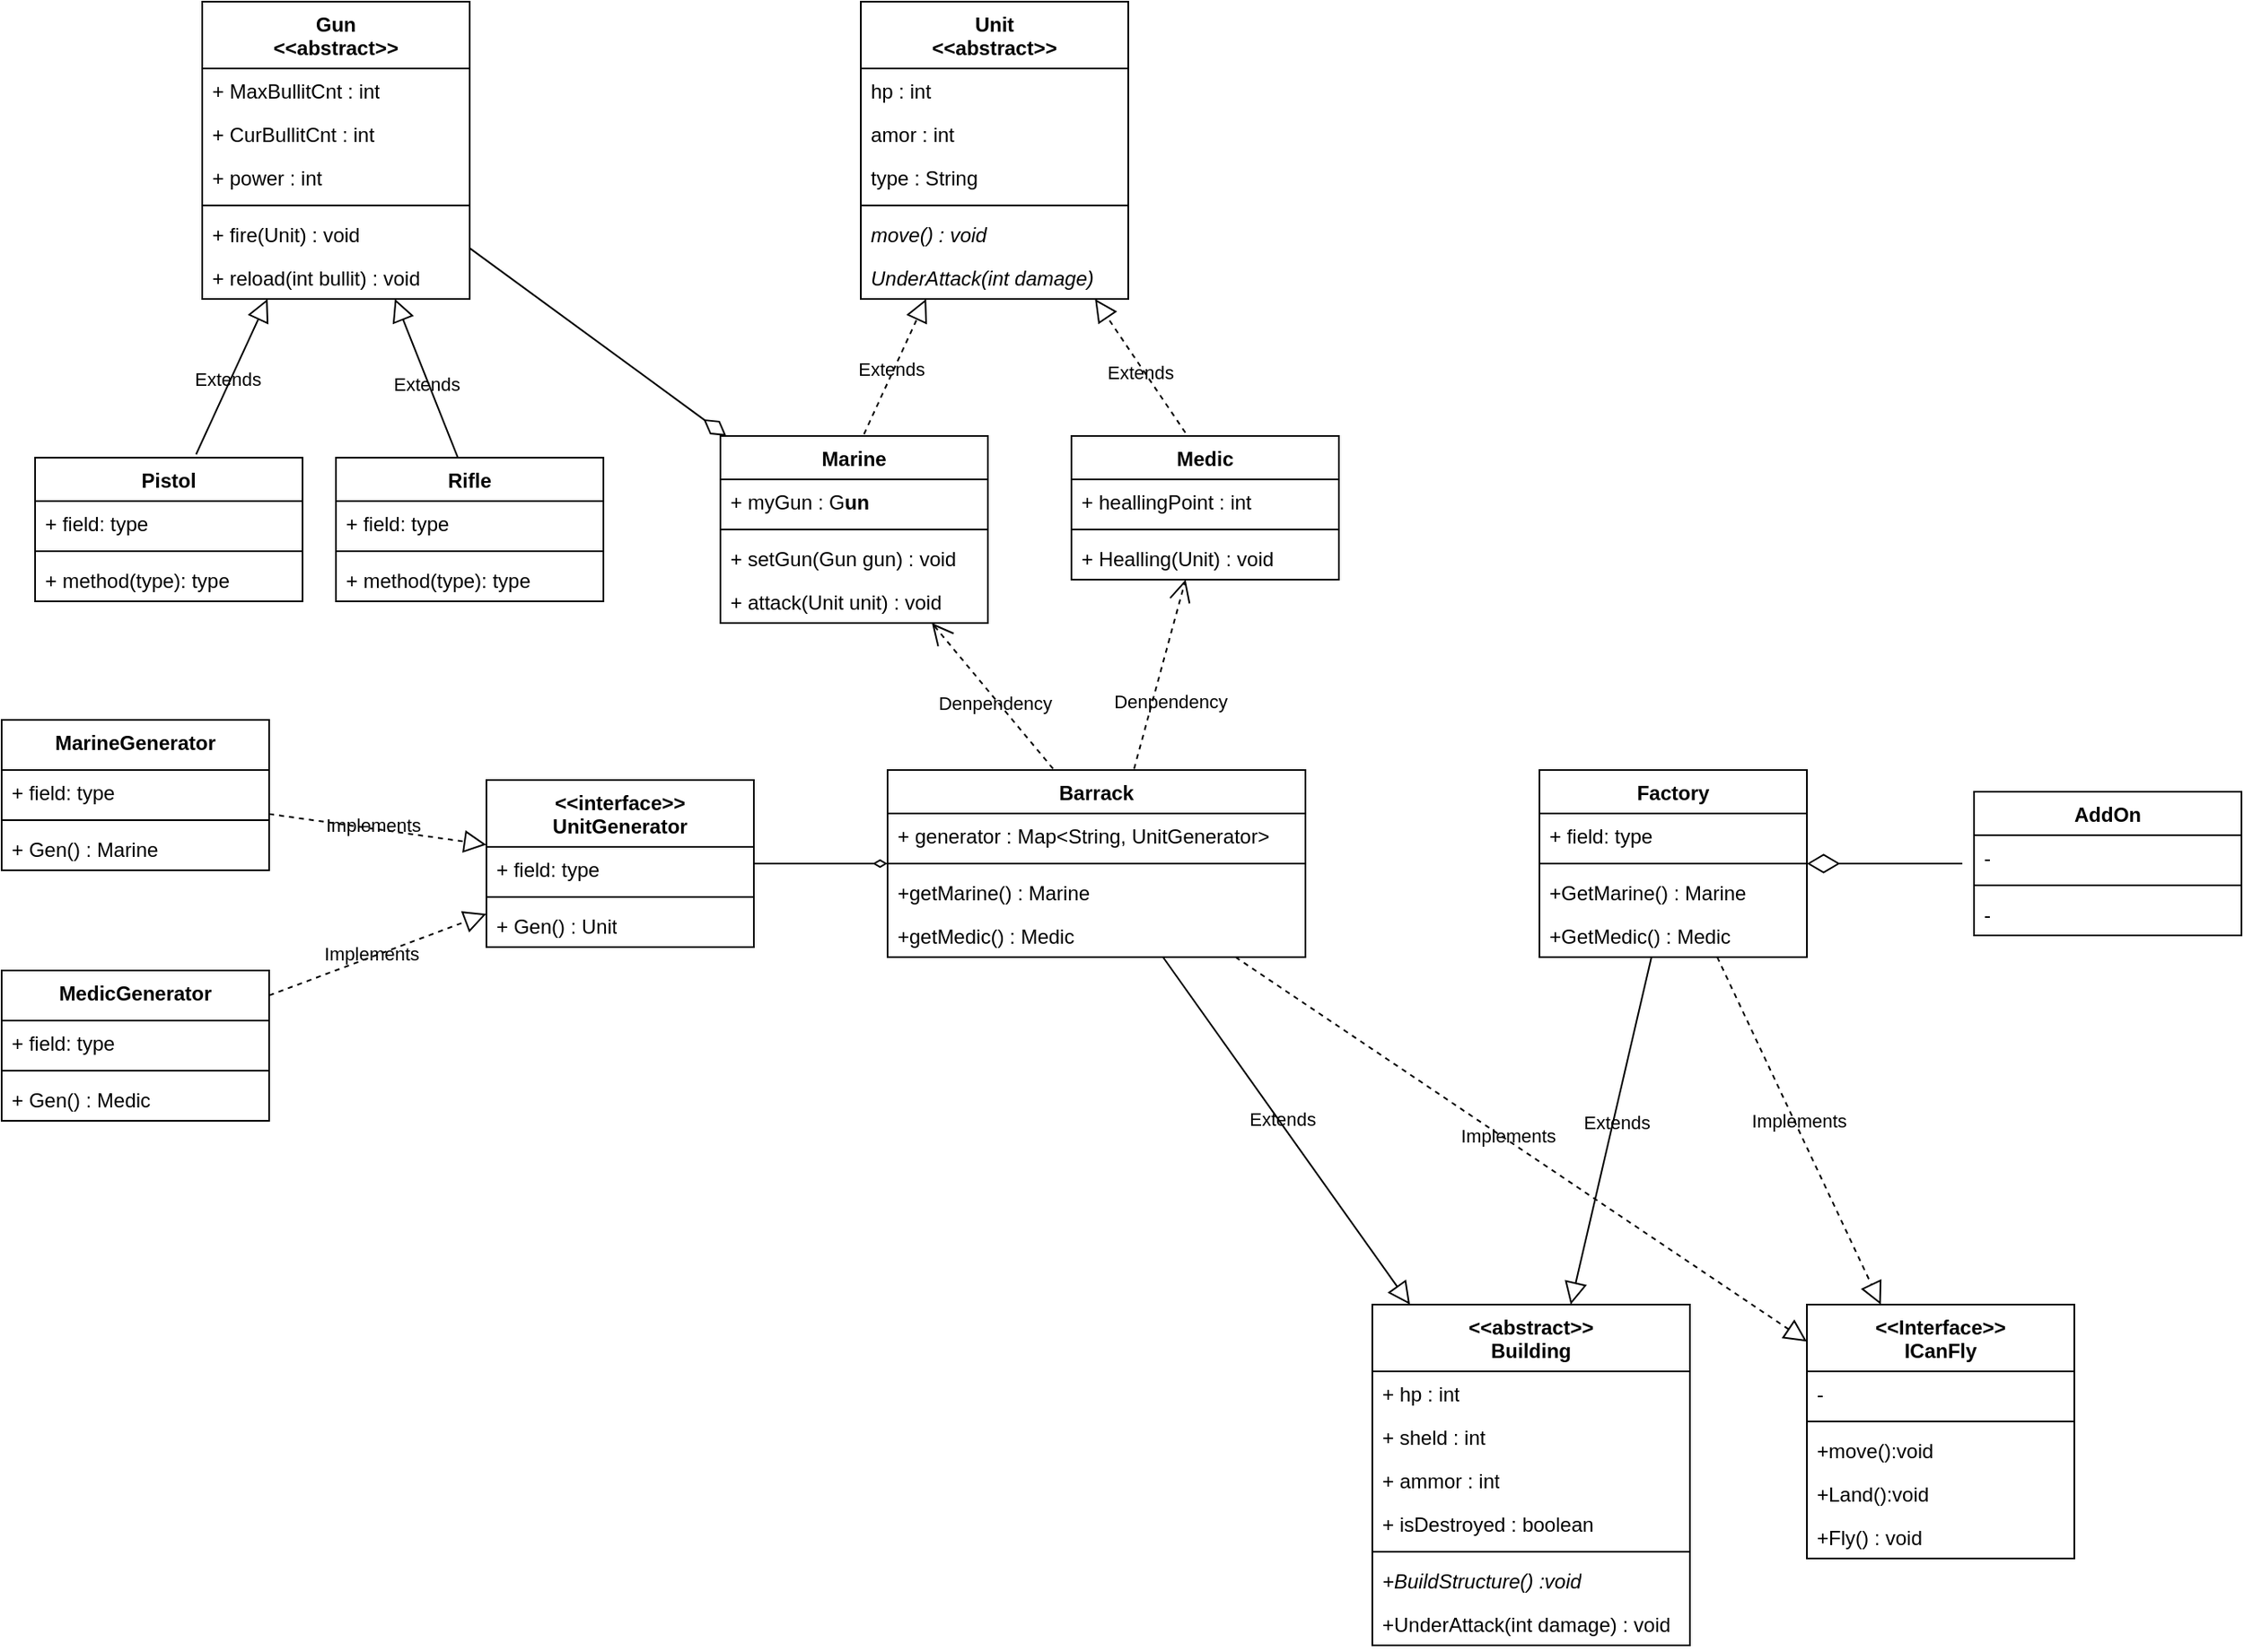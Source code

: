 <mxfile version="24.7.17">
  <diagram id="C5RBs43oDa-KdzZeNtuy" name="Page-1">
    <mxGraphModel dx="1909" dy="888" grid="1" gridSize="10" guides="1" tooltips="1" connect="1" arrows="1" fold="1" page="0" pageScale="1" pageWidth="827" pageHeight="1169" background="none" math="0" shadow="0">
      <root>
        <mxCell id="WIyWlLk6GJQsqaUBKTNV-0" />
        <mxCell id="WIyWlLk6GJQsqaUBKTNV-1" parent="WIyWlLk6GJQsqaUBKTNV-0" />
        <mxCell id="PVrwrn3sAUliG3SW16DB-0" value="&lt;div&gt;Unit&lt;/div&gt;&lt;div&gt;&amp;lt;&amp;lt;abstract&amp;gt;&amp;gt;&lt;/div&gt;" style="swimlane;fontStyle=1;align=center;verticalAlign=top;childLayout=stackLayout;horizontal=1;startSize=40;horizontalStack=0;resizeParent=1;resizeParentMax=0;resizeLast=0;collapsible=1;marginBottom=0;whiteSpace=wrap;html=1;labelBackgroundColor=none;" parent="WIyWlLk6GJQsqaUBKTNV-1" vertex="1">
          <mxGeometry x="414" y="100" width="160" height="178" as="geometry" />
        </mxCell>
        <mxCell id="PVrwrn3sAUliG3SW16DB-1" value="&lt;div&gt;hp : int&lt;/div&gt;" style="text;strokeColor=none;fillColor=none;align=left;verticalAlign=top;spacingLeft=4;spacingRight=4;overflow=hidden;rotatable=0;points=[[0,0.5],[1,0.5]];portConstraint=eastwest;whiteSpace=wrap;html=1;labelBackgroundColor=none;" parent="PVrwrn3sAUliG3SW16DB-0" vertex="1">
          <mxGeometry y="40" width="160" height="26" as="geometry" />
        </mxCell>
        <mxCell id="PVrwrn3sAUliG3SW16DB-9" value="&lt;div&gt;amor : int&lt;/div&gt;" style="text;strokeColor=none;fillColor=none;align=left;verticalAlign=top;spacingLeft=4;spacingRight=4;overflow=hidden;rotatable=0;points=[[0,0.5],[1,0.5]];portConstraint=eastwest;whiteSpace=wrap;html=1;labelBackgroundColor=none;" parent="PVrwrn3sAUliG3SW16DB-0" vertex="1">
          <mxGeometry y="66" width="160" height="26" as="geometry" />
        </mxCell>
        <mxCell id="PVrwrn3sAUliG3SW16DB-11" value="&lt;div&gt;type : String&lt;/div&gt;" style="text;strokeColor=none;fillColor=none;align=left;verticalAlign=top;spacingLeft=4;spacingRight=4;overflow=hidden;rotatable=0;points=[[0,0.5],[1,0.5]];portConstraint=eastwest;whiteSpace=wrap;html=1;labelBackgroundColor=none;" parent="PVrwrn3sAUliG3SW16DB-0" vertex="1">
          <mxGeometry y="92" width="160" height="26" as="geometry" />
        </mxCell>
        <mxCell id="PVrwrn3sAUliG3SW16DB-2" value="" style="line;strokeWidth=1;fillColor=none;align=left;verticalAlign=middle;spacingTop=-1;spacingLeft=3;spacingRight=3;rotatable=0;labelPosition=right;points=[];portConstraint=eastwest;labelBackgroundColor=none;" parent="PVrwrn3sAUliG3SW16DB-0" vertex="1">
          <mxGeometry y="118" width="160" height="8" as="geometry" />
        </mxCell>
        <mxCell id="PVrwrn3sAUliG3SW16DB-3" value="&lt;i&gt;move() : void&amp;nbsp;&lt;/i&gt;" style="text;strokeColor=none;fillColor=none;align=left;verticalAlign=top;spacingLeft=4;spacingRight=4;overflow=hidden;rotatable=0;points=[[0,0.5],[1,0.5]];portConstraint=eastwest;whiteSpace=wrap;html=1;labelBackgroundColor=none;" parent="PVrwrn3sAUliG3SW16DB-0" vertex="1">
          <mxGeometry y="126" width="160" height="26" as="geometry" />
        </mxCell>
        <mxCell id="PVrwrn3sAUliG3SW16DB-10" value="&lt;i&gt;UnderAttack(int damage)&lt;/i&gt;" style="text;strokeColor=none;fillColor=none;align=left;verticalAlign=top;spacingLeft=4;spacingRight=4;overflow=hidden;rotatable=0;points=[[0,0.5],[1,0.5]];portConstraint=eastwest;whiteSpace=wrap;html=1;labelBackgroundColor=none;" parent="PVrwrn3sAUliG3SW16DB-0" vertex="1">
          <mxGeometry y="152" width="160" height="26" as="geometry" />
        </mxCell>
        <mxCell id="PVrwrn3sAUliG3SW16DB-16" value="Marine" style="swimlane;fontStyle=1;align=center;verticalAlign=top;childLayout=stackLayout;horizontal=1;startSize=26;horizontalStack=0;resizeParent=1;resizeParentMax=0;resizeLast=0;collapsible=1;marginBottom=0;whiteSpace=wrap;html=1;labelBackgroundColor=none;" parent="WIyWlLk6GJQsqaUBKTNV-1" vertex="1">
          <mxGeometry x="330" y="360" width="160" height="112" as="geometry" />
        </mxCell>
        <mxCell id="PVrwrn3sAUliG3SW16DB-17" value="&lt;div style=&quot;text-align: center;&quot;&gt;&lt;span style=&quot;background-color: initial;&quot;&gt;+ myGun : G&lt;b&gt;un&lt;/b&gt;&lt;/span&gt;&lt;/div&gt;" style="text;strokeColor=none;fillColor=none;align=left;verticalAlign=top;spacingLeft=4;spacingRight=4;overflow=hidden;rotatable=0;points=[[0,0.5],[1,0.5]];portConstraint=eastwest;whiteSpace=wrap;html=1;labelBackgroundColor=none;" parent="PVrwrn3sAUliG3SW16DB-16" vertex="1">
          <mxGeometry y="26" width="160" height="26" as="geometry" />
        </mxCell>
        <mxCell id="PVrwrn3sAUliG3SW16DB-18" value="" style="line;strokeWidth=1;fillColor=none;align=left;verticalAlign=middle;spacingTop=-1;spacingLeft=3;spacingRight=3;rotatable=0;labelPosition=right;points=[];portConstraint=eastwest;labelBackgroundColor=none;" parent="PVrwrn3sAUliG3SW16DB-16" vertex="1">
          <mxGeometry y="52" width="160" height="8" as="geometry" />
        </mxCell>
        <mxCell id="SQnrRTlWnMuT-t6T9GTE-1" value="+ setGun(Gun gun) : void" style="text;strokeColor=none;fillColor=none;align=left;verticalAlign=top;spacingLeft=4;spacingRight=4;overflow=hidden;rotatable=0;points=[[0,0.5],[1,0.5]];portConstraint=eastwest;whiteSpace=wrap;html=1;labelBackgroundColor=none;" vertex="1" parent="PVrwrn3sAUliG3SW16DB-16">
          <mxGeometry y="60" width="160" height="26" as="geometry" />
        </mxCell>
        <mxCell id="PVrwrn3sAUliG3SW16DB-19" value="+ attack(Unit unit) : void" style="text;strokeColor=none;fillColor=none;align=left;verticalAlign=top;spacingLeft=4;spacingRight=4;overflow=hidden;rotatable=0;points=[[0,0.5],[1,0.5]];portConstraint=eastwest;whiteSpace=wrap;html=1;labelBackgroundColor=none;" parent="PVrwrn3sAUliG3SW16DB-16" vertex="1">
          <mxGeometry y="86" width="160" height="26" as="geometry" />
        </mxCell>
        <mxCell id="PVrwrn3sAUliG3SW16DB-20" value="Medic" style="swimlane;fontStyle=1;align=center;verticalAlign=top;childLayout=stackLayout;horizontal=1;startSize=26;horizontalStack=0;resizeParent=1;resizeParentMax=0;resizeLast=0;collapsible=1;marginBottom=0;whiteSpace=wrap;html=1;labelBackgroundColor=none;" parent="WIyWlLk6GJQsqaUBKTNV-1" vertex="1">
          <mxGeometry x="540" y="360" width="160" height="86" as="geometry" />
        </mxCell>
        <mxCell id="PVrwrn3sAUliG3SW16DB-21" value="+ heallingPoint : int" style="text;strokeColor=none;fillColor=none;align=left;verticalAlign=top;spacingLeft=4;spacingRight=4;overflow=hidden;rotatable=0;points=[[0,0.5],[1,0.5]];portConstraint=eastwest;whiteSpace=wrap;html=1;labelBackgroundColor=none;" parent="PVrwrn3sAUliG3SW16DB-20" vertex="1">
          <mxGeometry y="26" width="160" height="26" as="geometry" />
        </mxCell>
        <mxCell id="PVrwrn3sAUliG3SW16DB-22" value="" style="line;strokeWidth=1;fillColor=none;align=left;verticalAlign=middle;spacingTop=-1;spacingLeft=3;spacingRight=3;rotatable=0;labelPosition=right;points=[];portConstraint=eastwest;labelBackgroundColor=none;" parent="PVrwrn3sAUliG3SW16DB-20" vertex="1">
          <mxGeometry y="52" width="160" height="8" as="geometry" />
        </mxCell>
        <mxCell id="PVrwrn3sAUliG3SW16DB-23" value="+ Healling(Unit) : void" style="text;strokeColor=none;fillColor=none;align=left;verticalAlign=top;spacingLeft=4;spacingRight=4;overflow=hidden;rotatable=0;points=[[0,0.5],[1,0.5]];portConstraint=eastwest;whiteSpace=wrap;html=1;labelBackgroundColor=none;" parent="PVrwrn3sAUliG3SW16DB-20" vertex="1">
          <mxGeometry y="60" width="160" height="26" as="geometry" />
        </mxCell>
        <mxCell id="PVrwrn3sAUliG3SW16DB-25" value="" style="endArrow=block;html=1;rounded=0;exitX=0.537;exitY=-0.01;exitDx=0;exitDy=0;exitPerimeter=0;endFill=0;endSize=11;dashed=1;labelBackgroundColor=none;fontColor=default;" parent="WIyWlLk6GJQsqaUBKTNV-1" source="PVrwrn3sAUliG3SW16DB-16" target="PVrwrn3sAUliG3SW16DB-0" edge="1">
          <mxGeometry width="50" height="50" relative="1" as="geometry">
            <mxPoint x="414" y="360" as="sourcePoint" />
            <mxPoint x="480" y="280" as="targetPoint" />
          </mxGeometry>
        </mxCell>
        <mxCell id="PVrwrn3sAUliG3SW16DB-26" value="Extends" style="edgeLabel;html=1;align=center;verticalAlign=middle;resizable=0;points=[];labelBackgroundColor=none;" parent="PVrwrn3sAUliG3SW16DB-25" vertex="1" connectable="0">
          <mxGeometry x="-0.055" y="2" relative="1" as="geometry">
            <mxPoint as="offset" />
          </mxGeometry>
        </mxCell>
        <mxCell id="PVrwrn3sAUliG3SW16DB-27" value="" style="endArrow=block;html=1;rounded=0;exitX=0.426;exitY=-0.023;exitDx=0;exitDy=0;exitPerimeter=0;endFill=0;endSize=11;dashed=1;labelBackgroundColor=none;fontColor=default;" parent="WIyWlLk6GJQsqaUBKTNV-1" source="PVrwrn3sAUliG3SW16DB-20" target="PVrwrn3sAUliG3SW16DB-0" edge="1">
          <mxGeometry width="50" height="50" relative="1" as="geometry">
            <mxPoint x="426" y="369" as="sourcePoint" />
            <mxPoint x="490" y="290" as="targetPoint" />
          </mxGeometry>
        </mxCell>
        <mxCell id="PVrwrn3sAUliG3SW16DB-28" value="Extends" style="edgeLabel;html=1;align=center;verticalAlign=middle;resizable=0;points=[];labelBackgroundColor=none;" parent="PVrwrn3sAUliG3SW16DB-27" vertex="1" connectable="0">
          <mxGeometry x="-0.055" y="2" relative="1" as="geometry">
            <mxPoint as="offset" />
          </mxGeometry>
        </mxCell>
        <mxCell id="PVrwrn3sAUliG3SW16DB-29" value="Rifle" style="swimlane;fontStyle=1;align=center;verticalAlign=top;childLayout=stackLayout;horizontal=1;startSize=26;horizontalStack=0;resizeParent=1;resizeParentMax=0;resizeLast=0;collapsible=1;marginBottom=0;whiteSpace=wrap;html=1;labelBackgroundColor=none;" parent="WIyWlLk6GJQsqaUBKTNV-1" vertex="1">
          <mxGeometry x="100" y="373" width="160" height="86" as="geometry" />
        </mxCell>
        <mxCell id="PVrwrn3sAUliG3SW16DB-30" value="+ field: type" style="text;strokeColor=none;fillColor=none;align=left;verticalAlign=top;spacingLeft=4;spacingRight=4;overflow=hidden;rotatable=0;points=[[0,0.5],[1,0.5]];portConstraint=eastwest;whiteSpace=wrap;html=1;labelBackgroundColor=none;" parent="PVrwrn3sAUliG3SW16DB-29" vertex="1">
          <mxGeometry y="26" width="160" height="26" as="geometry" />
        </mxCell>
        <mxCell id="PVrwrn3sAUliG3SW16DB-31" value="" style="line;strokeWidth=1;fillColor=none;align=left;verticalAlign=middle;spacingTop=-1;spacingLeft=3;spacingRight=3;rotatable=0;labelPosition=right;points=[];portConstraint=eastwest;labelBackgroundColor=none;" parent="PVrwrn3sAUliG3SW16DB-29" vertex="1">
          <mxGeometry y="52" width="160" height="8" as="geometry" />
        </mxCell>
        <mxCell id="PVrwrn3sAUliG3SW16DB-32" value="+ method(type): type" style="text;strokeColor=none;fillColor=none;align=left;verticalAlign=top;spacingLeft=4;spacingRight=4;overflow=hidden;rotatable=0;points=[[0,0.5],[1,0.5]];portConstraint=eastwest;whiteSpace=wrap;html=1;labelBackgroundColor=none;" parent="PVrwrn3sAUliG3SW16DB-29" vertex="1">
          <mxGeometry y="60" width="160" height="26" as="geometry" />
        </mxCell>
        <mxCell id="PVrwrn3sAUliG3SW16DB-33" value="" style="endArrow=diamondThin;html=1;rounded=0;endFill=0;endSize=14;labelBackgroundColor=none;fontColor=default;" parent="WIyWlLk6GJQsqaUBKTNV-1" source="PVrwrn3sAUliG3SW16DB-39" target="PVrwrn3sAUliG3SW16DB-16" edge="1">
          <mxGeometry width="50" height="50" relative="1" as="geometry">
            <mxPoint x="350" y="380" as="sourcePoint" />
            <mxPoint x="400" y="330" as="targetPoint" />
          </mxGeometry>
        </mxCell>
        <mxCell id="PVrwrn3sAUliG3SW16DB-35" value="Pistol" style="swimlane;fontStyle=1;align=center;verticalAlign=top;childLayout=stackLayout;horizontal=1;startSize=26;horizontalStack=0;resizeParent=1;resizeParentMax=0;resizeLast=0;collapsible=1;marginBottom=0;whiteSpace=wrap;html=1;labelBackgroundColor=none;" parent="WIyWlLk6GJQsqaUBKTNV-1" vertex="1">
          <mxGeometry x="-80" y="373" width="160" height="86" as="geometry" />
        </mxCell>
        <mxCell id="PVrwrn3sAUliG3SW16DB-36" value="+ field: type" style="text;strokeColor=none;fillColor=none;align=left;verticalAlign=top;spacingLeft=4;spacingRight=4;overflow=hidden;rotatable=0;points=[[0,0.5],[1,0.5]];portConstraint=eastwest;whiteSpace=wrap;html=1;labelBackgroundColor=none;" parent="PVrwrn3sAUliG3SW16DB-35" vertex="1">
          <mxGeometry y="26" width="160" height="26" as="geometry" />
        </mxCell>
        <mxCell id="PVrwrn3sAUliG3SW16DB-37" value="" style="line;strokeWidth=1;fillColor=none;align=left;verticalAlign=middle;spacingTop=-1;spacingLeft=3;spacingRight=3;rotatable=0;labelPosition=right;points=[];portConstraint=eastwest;labelBackgroundColor=none;" parent="PVrwrn3sAUliG3SW16DB-35" vertex="1">
          <mxGeometry y="52" width="160" height="8" as="geometry" />
        </mxCell>
        <mxCell id="PVrwrn3sAUliG3SW16DB-38" value="+ method(type): type" style="text;strokeColor=none;fillColor=none;align=left;verticalAlign=top;spacingLeft=4;spacingRight=4;overflow=hidden;rotatable=0;points=[[0,0.5],[1,0.5]];portConstraint=eastwest;whiteSpace=wrap;html=1;labelBackgroundColor=none;" parent="PVrwrn3sAUliG3SW16DB-35" vertex="1">
          <mxGeometry y="60" width="160" height="26" as="geometry" />
        </mxCell>
        <mxCell id="PVrwrn3sAUliG3SW16DB-39" value="&lt;div&gt;Gun&lt;/div&gt;&lt;div&gt;&amp;lt;&amp;lt;abstract&amp;gt;&amp;gt;&lt;/div&gt;" style="swimlane;fontStyle=1;align=center;verticalAlign=top;childLayout=stackLayout;horizontal=1;startSize=40;horizontalStack=0;resizeParent=1;resizeParentMax=0;resizeLast=0;collapsible=1;marginBottom=0;whiteSpace=wrap;html=1;labelBackgroundColor=none;" parent="WIyWlLk6GJQsqaUBKTNV-1" vertex="1">
          <mxGeometry x="20" y="100" width="160" height="178" as="geometry" />
        </mxCell>
        <mxCell id="PVrwrn3sAUliG3SW16DB-40" value="+ MaxBullitCnt : int" style="text;strokeColor=none;fillColor=none;align=left;verticalAlign=top;spacingLeft=4;spacingRight=4;overflow=hidden;rotatable=0;points=[[0,0.5],[1,0.5]];portConstraint=eastwest;whiteSpace=wrap;html=1;labelBackgroundColor=none;" parent="PVrwrn3sAUliG3SW16DB-39" vertex="1">
          <mxGeometry y="40" width="160" height="26" as="geometry" />
        </mxCell>
        <mxCell id="SQnrRTlWnMuT-t6T9GTE-2" value="+ CurBullitCnt : int" style="text;strokeColor=none;fillColor=none;align=left;verticalAlign=top;spacingLeft=4;spacingRight=4;overflow=hidden;rotatable=0;points=[[0,0.5],[1,0.5]];portConstraint=eastwest;whiteSpace=wrap;html=1;labelBackgroundColor=none;" vertex="1" parent="PVrwrn3sAUliG3SW16DB-39">
          <mxGeometry y="66" width="160" height="26" as="geometry" />
        </mxCell>
        <mxCell id="PVrwrn3sAUliG3SW16DB-43" value="+ power : int" style="text;strokeColor=none;fillColor=none;align=left;verticalAlign=top;spacingLeft=4;spacingRight=4;overflow=hidden;rotatable=0;points=[[0,0.5],[1,0.5]];portConstraint=eastwest;whiteSpace=wrap;html=1;labelBackgroundColor=none;" parent="PVrwrn3sAUliG3SW16DB-39" vertex="1">
          <mxGeometry y="92" width="160" height="26" as="geometry" />
        </mxCell>
        <mxCell id="PVrwrn3sAUliG3SW16DB-41" value="" style="line;strokeWidth=1;fillColor=none;align=left;verticalAlign=middle;spacingTop=-1;spacingLeft=3;spacingRight=3;rotatable=0;labelPosition=right;points=[];portConstraint=eastwest;labelBackgroundColor=none;" parent="PVrwrn3sAUliG3SW16DB-39" vertex="1">
          <mxGeometry y="118" width="160" height="8" as="geometry" />
        </mxCell>
        <mxCell id="PVrwrn3sAUliG3SW16DB-42" value="+ fire(Unit) : void" style="text;strokeColor=none;fillColor=none;align=left;verticalAlign=top;spacingLeft=4;spacingRight=4;overflow=hidden;rotatable=0;points=[[0,0.5],[1,0.5]];portConstraint=eastwest;whiteSpace=wrap;html=1;labelBackgroundColor=none;" parent="PVrwrn3sAUliG3SW16DB-39" vertex="1">
          <mxGeometry y="126" width="160" height="26" as="geometry" />
        </mxCell>
        <mxCell id="PVrwrn3sAUliG3SW16DB-48" value="+ reload(int bullit) : void" style="text;strokeColor=none;fillColor=none;align=left;verticalAlign=top;spacingLeft=4;spacingRight=4;overflow=hidden;rotatable=0;points=[[0,0.5],[1,0.5]];portConstraint=eastwest;whiteSpace=wrap;html=1;labelBackgroundColor=none;" parent="PVrwrn3sAUliG3SW16DB-39" vertex="1">
          <mxGeometry y="152" width="160" height="26" as="geometry" />
        </mxCell>
        <mxCell id="PVrwrn3sAUliG3SW16DB-44" value="" style="endArrow=block;html=1;rounded=0;exitX=0.455;exitY=-0.003;exitDx=0;exitDy=0;exitPerimeter=0;endFill=0;endSize=11;labelBackgroundColor=none;fontColor=default;" parent="WIyWlLk6GJQsqaUBKTNV-1" source="PVrwrn3sAUliG3SW16DB-29" edge="1" target="PVrwrn3sAUliG3SW16DB-39">
          <mxGeometry width="50" height="50" relative="1" as="geometry">
            <mxPoint x="426" y="369" as="sourcePoint" />
            <mxPoint x="100" y="290" as="targetPoint" />
          </mxGeometry>
        </mxCell>
        <mxCell id="PVrwrn3sAUliG3SW16DB-45" value="Extends" style="edgeLabel;html=1;align=center;verticalAlign=middle;resizable=0;points=[];labelBackgroundColor=none;" parent="PVrwrn3sAUliG3SW16DB-44" vertex="1" connectable="0">
          <mxGeometry x="-0.055" y="2" relative="1" as="geometry">
            <mxPoint as="offset" />
          </mxGeometry>
        </mxCell>
        <mxCell id="PVrwrn3sAUliG3SW16DB-46" value="" style="endArrow=block;html=1;rounded=0;exitX=0.602;exitY=-0.023;exitDx=0;exitDy=0;exitPerimeter=0;endFill=0;endSize=11;labelBackgroundColor=none;fontColor=default;" parent="WIyWlLk6GJQsqaUBKTNV-1" source="PVrwrn3sAUliG3SW16DB-35" edge="1" target="PVrwrn3sAUliG3SW16DB-39">
          <mxGeometry width="50" height="50" relative="1" as="geometry">
            <mxPoint x="183" y="370" as="sourcePoint" />
            <mxPoint x="100" y="290" as="targetPoint" />
          </mxGeometry>
        </mxCell>
        <mxCell id="PVrwrn3sAUliG3SW16DB-47" value="Extends" style="edgeLabel;html=1;align=center;verticalAlign=middle;resizable=0;points=[];labelBackgroundColor=none;" parent="PVrwrn3sAUliG3SW16DB-46" vertex="1" connectable="0">
          <mxGeometry x="-0.055" y="2" relative="1" as="geometry">
            <mxPoint as="offset" />
          </mxGeometry>
        </mxCell>
        <mxCell id="PVrwrn3sAUliG3SW16DB-49" value="Barrack" style="swimlane;fontStyle=1;align=center;verticalAlign=top;childLayout=stackLayout;horizontal=1;startSize=26;horizontalStack=0;resizeParent=1;resizeParentMax=0;resizeLast=0;collapsible=1;marginBottom=0;whiteSpace=wrap;html=1;labelBackgroundColor=none;" parent="WIyWlLk6GJQsqaUBKTNV-1" vertex="1">
          <mxGeometry x="430" y="560" width="250" height="112" as="geometry" />
        </mxCell>
        <mxCell id="PVrwrn3sAUliG3SW16DB-50" value="+ generator : Map&amp;lt;String, UnitGenerator&amp;gt;" style="text;strokeColor=none;fillColor=none;align=left;verticalAlign=top;spacingLeft=4;spacingRight=4;overflow=hidden;rotatable=0;points=[[0,0.5],[1,0.5]];portConstraint=eastwest;whiteSpace=wrap;html=1;labelBackgroundColor=none;" parent="PVrwrn3sAUliG3SW16DB-49" vertex="1">
          <mxGeometry y="26" width="250" height="26" as="geometry" />
        </mxCell>
        <mxCell id="PVrwrn3sAUliG3SW16DB-51" value="" style="line;strokeWidth=1;fillColor=none;align=left;verticalAlign=middle;spacingTop=-1;spacingLeft=3;spacingRight=3;rotatable=0;labelPosition=right;points=[];portConstraint=eastwest;labelBackgroundColor=none;" parent="PVrwrn3sAUliG3SW16DB-49" vertex="1">
          <mxGeometry y="52" width="250" height="8" as="geometry" />
        </mxCell>
        <mxCell id="PVrwrn3sAUliG3SW16DB-52" value="+getMarine() : Marine" style="text;strokeColor=none;fillColor=none;align=left;verticalAlign=top;spacingLeft=4;spacingRight=4;overflow=hidden;rotatable=0;points=[[0,0.5],[1,0.5]];portConstraint=eastwest;whiteSpace=wrap;html=1;labelBackgroundColor=none;" parent="PVrwrn3sAUliG3SW16DB-49" vertex="1">
          <mxGeometry y="60" width="250" height="26" as="geometry" />
        </mxCell>
        <mxCell id="PVrwrn3sAUliG3SW16DB-53" value="+getMedic() : Medic" style="text;strokeColor=none;fillColor=none;align=left;verticalAlign=top;spacingLeft=4;spacingRight=4;overflow=hidden;rotatable=0;points=[[0,0.5],[1,0.5]];portConstraint=eastwest;whiteSpace=wrap;html=1;labelBackgroundColor=none;" parent="PVrwrn3sAUliG3SW16DB-49" vertex="1">
          <mxGeometry y="86" width="250" height="26" as="geometry" />
        </mxCell>
        <mxCell id="PVrwrn3sAUliG3SW16DB-54" value="" style="endArrow=open;html=1;rounded=0;exitX=0.396;exitY=-0.007;exitDx=0;exitDy=0;exitPerimeter=0;endFill=0;endSize=11;dashed=1;labelBackgroundColor=none;fontColor=default;" parent="WIyWlLk6GJQsqaUBKTNV-1" source="PVrwrn3sAUliG3SW16DB-49" edge="1" target="PVrwrn3sAUliG3SW16DB-16">
          <mxGeometry width="50" height="50" relative="1" as="geometry">
            <mxPoint x="487" y="542" as="sourcePoint" />
            <mxPoint x="414" y="472" as="targetPoint" />
          </mxGeometry>
        </mxCell>
        <mxCell id="PVrwrn3sAUliG3SW16DB-55" value="Denpendency" style="edgeLabel;html=1;align=center;verticalAlign=middle;resizable=0;points=[];labelBackgroundColor=none;" parent="PVrwrn3sAUliG3SW16DB-54" vertex="1" connectable="0">
          <mxGeometry x="-0.055" y="2" relative="1" as="geometry">
            <mxPoint as="offset" />
          </mxGeometry>
        </mxCell>
        <mxCell id="PVrwrn3sAUliG3SW16DB-56" value="" style="endArrow=open;html=1;rounded=0;exitX=0.59;exitY=-0.007;exitDx=0;exitDy=0;exitPerimeter=0;endFill=0;endSize=11;dashed=1;labelBackgroundColor=none;fontColor=default;" parent="WIyWlLk6GJQsqaUBKTNV-1" source="PVrwrn3sAUliG3SW16DB-49" target="PVrwrn3sAUliG3SW16DB-20" edge="1">
          <mxGeometry width="50" height="50" relative="1" as="geometry">
            <mxPoint x="503" y="569" as="sourcePoint" />
            <mxPoint x="424" y="482" as="targetPoint" />
          </mxGeometry>
        </mxCell>
        <mxCell id="PVrwrn3sAUliG3SW16DB-57" value="Denpendency" style="edgeLabel;html=1;align=center;verticalAlign=middle;resizable=0;points=[];labelBackgroundColor=none;" parent="PVrwrn3sAUliG3SW16DB-56" vertex="1" connectable="0">
          <mxGeometry x="-0.055" y="2" relative="1" as="geometry">
            <mxPoint x="9" y="14" as="offset" />
          </mxGeometry>
        </mxCell>
        <mxCell id="PVrwrn3sAUliG3SW16DB-63" value="&amp;lt;&amp;lt;interface&amp;gt;&amp;gt;&lt;div&gt;UnitGenerator&lt;/div&gt;" style="swimlane;fontStyle=1;align=center;verticalAlign=top;childLayout=stackLayout;horizontal=1;startSize=40;horizontalStack=0;resizeParent=1;resizeParentMax=0;resizeLast=0;collapsible=1;marginBottom=0;whiteSpace=wrap;html=1;labelBackgroundColor=none;" parent="WIyWlLk6GJQsqaUBKTNV-1" vertex="1">
          <mxGeometry x="190" y="566" width="160" height="100" as="geometry" />
        </mxCell>
        <mxCell id="PVrwrn3sAUliG3SW16DB-64" value="+ field: type" style="text;strokeColor=none;fillColor=none;align=left;verticalAlign=top;spacingLeft=4;spacingRight=4;overflow=hidden;rotatable=0;points=[[0,0.5],[1,0.5]];portConstraint=eastwest;whiteSpace=wrap;html=1;labelBackgroundColor=none;" parent="PVrwrn3sAUliG3SW16DB-63" vertex="1">
          <mxGeometry y="40" width="160" height="26" as="geometry" />
        </mxCell>
        <mxCell id="PVrwrn3sAUliG3SW16DB-65" value="" style="line;strokeWidth=1;fillColor=none;align=left;verticalAlign=middle;spacingTop=-1;spacingLeft=3;spacingRight=3;rotatable=0;labelPosition=right;points=[];portConstraint=eastwest;labelBackgroundColor=none;" parent="PVrwrn3sAUliG3SW16DB-63" vertex="1">
          <mxGeometry y="66" width="160" height="8" as="geometry" />
        </mxCell>
        <mxCell id="PVrwrn3sAUliG3SW16DB-66" value="+ Gen() : Unit" style="text;strokeColor=none;fillColor=none;align=left;verticalAlign=top;spacingLeft=4;spacingRight=4;overflow=hidden;rotatable=0;points=[[0,0.5],[1,0.5]];portConstraint=eastwest;whiteSpace=wrap;html=1;labelBackgroundColor=none;" parent="PVrwrn3sAUliG3SW16DB-63" vertex="1">
          <mxGeometry y="74" width="160" height="26" as="geometry" />
        </mxCell>
        <mxCell id="PVrwrn3sAUliG3SW16DB-68" value="MarineGenerator" style="swimlane;fontStyle=1;align=center;verticalAlign=top;childLayout=stackLayout;horizontal=1;startSize=30;horizontalStack=0;resizeParent=1;resizeParentMax=0;resizeLast=0;collapsible=1;marginBottom=0;whiteSpace=wrap;html=1;labelBackgroundColor=none;" parent="WIyWlLk6GJQsqaUBKTNV-1" vertex="1">
          <mxGeometry x="-100" y="530" width="160" height="90" as="geometry" />
        </mxCell>
        <mxCell id="PVrwrn3sAUliG3SW16DB-69" value="+ field: type" style="text;strokeColor=none;fillColor=none;align=left;verticalAlign=top;spacingLeft=4;spacingRight=4;overflow=hidden;rotatable=0;points=[[0,0.5],[1,0.5]];portConstraint=eastwest;whiteSpace=wrap;html=1;labelBackgroundColor=none;" parent="PVrwrn3sAUliG3SW16DB-68" vertex="1">
          <mxGeometry y="30" width="160" height="26" as="geometry" />
        </mxCell>
        <mxCell id="PVrwrn3sAUliG3SW16DB-70" value="" style="line;strokeWidth=1;fillColor=none;align=left;verticalAlign=middle;spacingTop=-1;spacingLeft=3;spacingRight=3;rotatable=0;labelPosition=right;points=[];portConstraint=eastwest;labelBackgroundColor=none;" parent="PVrwrn3sAUliG3SW16DB-68" vertex="1">
          <mxGeometry y="56" width="160" height="8" as="geometry" />
        </mxCell>
        <mxCell id="PVrwrn3sAUliG3SW16DB-71" value="+ Gen() : Marine" style="text;strokeColor=none;fillColor=none;align=left;verticalAlign=top;spacingLeft=4;spacingRight=4;overflow=hidden;rotatable=0;points=[[0,0.5],[1,0.5]];portConstraint=eastwest;whiteSpace=wrap;html=1;labelBackgroundColor=none;" parent="PVrwrn3sAUliG3SW16DB-68" vertex="1">
          <mxGeometry y="64" width="160" height="26" as="geometry" />
        </mxCell>
        <mxCell id="PVrwrn3sAUliG3SW16DB-73" value="MedicGenerator" style="swimlane;fontStyle=1;align=center;verticalAlign=top;childLayout=stackLayout;horizontal=1;startSize=30;horizontalStack=0;resizeParent=1;resizeParentMax=0;resizeLast=0;collapsible=1;marginBottom=0;whiteSpace=wrap;html=1;labelBackgroundColor=none;" parent="WIyWlLk6GJQsqaUBKTNV-1" vertex="1">
          <mxGeometry x="-100" y="680" width="160" height="90" as="geometry" />
        </mxCell>
        <mxCell id="PVrwrn3sAUliG3SW16DB-74" value="+ field: type" style="text;strokeColor=none;fillColor=none;align=left;verticalAlign=top;spacingLeft=4;spacingRight=4;overflow=hidden;rotatable=0;points=[[0,0.5],[1,0.5]];portConstraint=eastwest;whiteSpace=wrap;html=1;labelBackgroundColor=none;" parent="PVrwrn3sAUliG3SW16DB-73" vertex="1">
          <mxGeometry y="30" width="160" height="26" as="geometry" />
        </mxCell>
        <mxCell id="PVrwrn3sAUliG3SW16DB-75" value="" style="line;strokeWidth=1;fillColor=none;align=left;verticalAlign=middle;spacingTop=-1;spacingLeft=3;spacingRight=3;rotatable=0;labelPosition=right;points=[];portConstraint=eastwest;labelBackgroundColor=none;" parent="PVrwrn3sAUliG3SW16DB-73" vertex="1">
          <mxGeometry y="56" width="160" height="8" as="geometry" />
        </mxCell>
        <mxCell id="PVrwrn3sAUliG3SW16DB-76" value="+ Gen() : Medic" style="text;strokeColor=none;fillColor=none;align=left;verticalAlign=top;spacingLeft=4;spacingRight=4;overflow=hidden;rotatable=0;points=[[0,0.5],[1,0.5]];portConstraint=eastwest;whiteSpace=wrap;html=1;labelBackgroundColor=none;" parent="PVrwrn3sAUliG3SW16DB-73" vertex="1">
          <mxGeometry y="64" width="160" height="26" as="geometry" />
        </mxCell>
        <mxCell id="PVrwrn3sAUliG3SW16DB-79" value="" style="endArrow=block;html=1;rounded=0;endFill=0;endSize=11;dashed=1;labelBackgroundColor=none;fontColor=default;" parent="WIyWlLk6GJQsqaUBKTNV-1" source="PVrwrn3sAUliG3SW16DB-68" target="PVrwrn3sAUliG3SW16DB-63" edge="1">
          <mxGeometry width="50" height="50" relative="1" as="geometry">
            <mxPoint x="370" y="831" as="sourcePoint" />
            <mxPoint x="437" y="750" as="targetPoint" />
          </mxGeometry>
        </mxCell>
        <mxCell id="PVrwrn3sAUliG3SW16DB-80" value="Implements" style="edgeLabel;html=1;align=center;verticalAlign=middle;resizable=0;points=[];labelBackgroundColor=none;" parent="PVrwrn3sAUliG3SW16DB-79" vertex="1" connectable="0">
          <mxGeometry x="-0.055" y="2" relative="1" as="geometry">
            <mxPoint as="offset" />
          </mxGeometry>
        </mxCell>
        <mxCell id="PVrwrn3sAUliG3SW16DB-81" value="" style="endArrow=block;html=1;rounded=0;endFill=0;endSize=11;labelBackgroundColor=none;fontColor=default;" parent="WIyWlLk6GJQsqaUBKTNV-1" source="PVrwrn3sAUliG3SW16DB-49" edge="1" target="PVrwrn3sAUliG3SW16DB-90">
          <mxGeometry width="50" height="50" relative="1" as="geometry">
            <mxPoint x="381" y="890" as="sourcePoint" />
            <mxPoint x="780" y="910" as="targetPoint" />
          </mxGeometry>
        </mxCell>
        <mxCell id="PVrwrn3sAUliG3SW16DB-82" value="Extends" style="edgeLabel;html=1;align=center;verticalAlign=middle;resizable=0;points=[];labelBackgroundColor=none;" parent="PVrwrn3sAUliG3SW16DB-81" vertex="1" connectable="0">
          <mxGeometry x="-0.055" y="2" relative="1" as="geometry">
            <mxPoint as="offset" />
          </mxGeometry>
        </mxCell>
        <mxCell id="PVrwrn3sAUliG3SW16DB-85" value="Factory" style="swimlane;fontStyle=1;align=center;verticalAlign=top;childLayout=stackLayout;horizontal=1;startSize=26;horizontalStack=0;resizeParent=1;resizeParentMax=0;resizeLast=0;collapsible=1;marginBottom=0;whiteSpace=wrap;html=1;labelBackgroundColor=none;" parent="WIyWlLk6GJQsqaUBKTNV-1" vertex="1">
          <mxGeometry x="820" y="560" width="160" height="112" as="geometry">
            <mxRectangle x="760" y="560" width="80" height="30" as="alternateBounds" />
          </mxGeometry>
        </mxCell>
        <mxCell id="PVrwrn3sAUliG3SW16DB-86" value="+ field: type" style="text;strokeColor=none;fillColor=none;align=left;verticalAlign=top;spacingLeft=4;spacingRight=4;overflow=hidden;rotatable=0;points=[[0,0.5],[1,0.5]];portConstraint=eastwest;whiteSpace=wrap;html=1;labelBackgroundColor=none;" parent="PVrwrn3sAUliG3SW16DB-85" vertex="1">
          <mxGeometry y="26" width="160" height="26" as="geometry" />
        </mxCell>
        <mxCell id="PVrwrn3sAUliG3SW16DB-87" value="" style="line;strokeWidth=1;fillColor=none;align=left;verticalAlign=middle;spacingTop=-1;spacingLeft=3;spacingRight=3;rotatable=0;labelPosition=right;points=[];portConstraint=eastwest;labelBackgroundColor=none;" parent="PVrwrn3sAUliG3SW16DB-85" vertex="1">
          <mxGeometry y="52" width="160" height="8" as="geometry" />
        </mxCell>
        <mxCell id="PVrwrn3sAUliG3SW16DB-88" value="+GetMarine() : Marine" style="text;strokeColor=none;fillColor=none;align=left;verticalAlign=top;spacingLeft=4;spacingRight=4;overflow=hidden;rotatable=0;points=[[0,0.5],[1,0.5]];portConstraint=eastwest;whiteSpace=wrap;html=1;labelBackgroundColor=none;" parent="PVrwrn3sAUliG3SW16DB-85" vertex="1">
          <mxGeometry y="60" width="160" height="26" as="geometry" />
        </mxCell>
        <mxCell id="PVrwrn3sAUliG3SW16DB-89" value="+GetMedic() : Medic" style="text;strokeColor=none;fillColor=none;align=left;verticalAlign=top;spacingLeft=4;spacingRight=4;overflow=hidden;rotatable=0;points=[[0,0.5],[1,0.5]];portConstraint=eastwest;whiteSpace=wrap;html=1;labelBackgroundColor=none;" parent="PVrwrn3sAUliG3SW16DB-85" vertex="1">
          <mxGeometry y="86" width="160" height="26" as="geometry" />
        </mxCell>
        <mxCell id="PVrwrn3sAUliG3SW16DB-90" value="&lt;div&gt;&amp;lt;&amp;lt;abstract&amp;gt;&amp;gt;&lt;/div&gt;Building" style="swimlane;fontStyle=1;align=center;verticalAlign=top;childLayout=stackLayout;horizontal=1;startSize=40;horizontalStack=0;resizeParent=1;resizeParentMax=0;resizeLast=0;collapsible=1;marginBottom=0;whiteSpace=wrap;html=1;labelBackgroundColor=none;" parent="WIyWlLk6GJQsqaUBKTNV-1" vertex="1">
          <mxGeometry x="720" y="880" width="190" height="204" as="geometry">
            <mxRectangle x="760" y="560" width="80" height="30" as="alternateBounds" />
          </mxGeometry>
        </mxCell>
        <mxCell id="PVrwrn3sAUliG3SW16DB-91" value="+ hp : int" style="text;strokeColor=none;fillColor=none;align=left;verticalAlign=top;spacingLeft=4;spacingRight=4;overflow=hidden;rotatable=0;points=[[0,0.5],[1,0.5]];portConstraint=eastwest;whiteSpace=wrap;html=1;labelBackgroundColor=none;" parent="PVrwrn3sAUliG3SW16DB-90" vertex="1">
          <mxGeometry y="40" width="190" height="26" as="geometry" />
        </mxCell>
        <mxCell id="PVrwrn3sAUliG3SW16DB-95" value="+ sheld : int&lt;div&gt;&lt;br&gt;&lt;/div&gt;" style="text;strokeColor=none;fillColor=none;align=left;verticalAlign=top;spacingLeft=4;spacingRight=4;overflow=hidden;rotatable=0;points=[[0,0.5],[1,0.5]];portConstraint=eastwest;whiteSpace=wrap;html=1;labelBackgroundColor=none;" parent="PVrwrn3sAUliG3SW16DB-90" vertex="1">
          <mxGeometry y="66" width="190" height="26" as="geometry" />
        </mxCell>
        <mxCell id="PVrwrn3sAUliG3SW16DB-96" value="&lt;div&gt;+ ammor : int&lt;/div&gt;" style="text;strokeColor=none;fillColor=none;align=left;verticalAlign=top;spacingLeft=4;spacingRight=4;overflow=hidden;rotatable=0;points=[[0,0.5],[1,0.5]];portConstraint=eastwest;whiteSpace=wrap;html=1;labelBackgroundColor=none;" parent="PVrwrn3sAUliG3SW16DB-90" vertex="1">
          <mxGeometry y="92" width="190" height="26" as="geometry" />
        </mxCell>
        <mxCell id="SQnrRTlWnMuT-t6T9GTE-3" value="&lt;div&gt;+ isDestroyed : boolean&lt;/div&gt;" style="text;strokeColor=none;fillColor=none;align=left;verticalAlign=top;spacingLeft=4;spacingRight=4;overflow=hidden;rotatable=0;points=[[0,0.5],[1,0.5]];portConstraint=eastwest;whiteSpace=wrap;html=1;labelBackgroundColor=none;" vertex="1" parent="PVrwrn3sAUliG3SW16DB-90">
          <mxGeometry y="118" width="190" height="26" as="geometry" />
        </mxCell>
        <mxCell id="PVrwrn3sAUliG3SW16DB-92" value="" style="line;strokeWidth=1;fillColor=none;align=left;verticalAlign=middle;spacingTop=-1;spacingLeft=3;spacingRight=3;rotatable=0;labelPosition=right;points=[];portConstraint=eastwest;labelBackgroundColor=none;" parent="PVrwrn3sAUliG3SW16DB-90" vertex="1">
          <mxGeometry y="144" width="190" height="8" as="geometry" />
        </mxCell>
        <mxCell id="PVrwrn3sAUliG3SW16DB-93" value="&lt;i&gt;+BuildStructure() :void&lt;/i&gt;" style="text;strokeColor=none;fillColor=none;align=left;verticalAlign=top;spacingLeft=4;spacingRight=4;overflow=hidden;rotatable=0;points=[[0,0.5],[1,0.5]];portConstraint=eastwest;whiteSpace=wrap;html=1;labelBackgroundColor=none;" parent="PVrwrn3sAUliG3SW16DB-90" vertex="1">
          <mxGeometry y="152" width="190" height="26" as="geometry" />
        </mxCell>
        <mxCell id="PVrwrn3sAUliG3SW16DB-94" value="+UnderAttack(int damage) : void" style="text;strokeColor=none;fillColor=none;align=left;verticalAlign=top;spacingLeft=4;spacingRight=4;overflow=hidden;rotatable=0;points=[[0,0.5],[1,0.5]];portConstraint=eastwest;whiteSpace=wrap;html=1;labelBackgroundColor=none;" parent="PVrwrn3sAUliG3SW16DB-90" vertex="1">
          <mxGeometry y="178" width="190" height="26" as="geometry" />
        </mxCell>
        <mxCell id="PVrwrn3sAUliG3SW16DB-104" value="" style="endArrow=block;html=1;rounded=0;endFill=0;endSize=11;labelBackgroundColor=none;fontColor=default;" parent="WIyWlLk6GJQsqaUBKTNV-1" source="PVrwrn3sAUliG3SW16DB-85" target="PVrwrn3sAUliG3SW16DB-90" edge="1">
          <mxGeometry width="50" height="50" relative="1" as="geometry">
            <mxPoint x="518" y="685" as="sourcePoint" />
            <mxPoint x="783" y="922" as="targetPoint" />
          </mxGeometry>
        </mxCell>
        <mxCell id="PVrwrn3sAUliG3SW16DB-105" value="Extends" style="edgeLabel;html=1;align=center;verticalAlign=middle;resizable=0;points=[];labelBackgroundColor=none;" parent="PVrwrn3sAUliG3SW16DB-104" vertex="1" connectable="0">
          <mxGeometry x="-0.055" y="2" relative="1" as="geometry">
            <mxPoint as="offset" />
          </mxGeometry>
        </mxCell>
        <mxCell id="PVrwrn3sAUliG3SW16DB-106" value="&amp;lt;&amp;lt;Interface&amp;gt;&amp;gt;&lt;div&gt;&lt;/div&gt;&lt;div&gt;ICanFly&lt;/div&gt;" style="swimlane;fontStyle=1;align=center;verticalAlign=top;childLayout=stackLayout;horizontal=1;startSize=40;horizontalStack=0;resizeParent=1;resizeParentMax=0;resizeLast=0;collapsible=1;marginBottom=0;whiteSpace=wrap;html=1;labelBackgroundColor=none;" parent="WIyWlLk6GJQsqaUBKTNV-1" vertex="1">
          <mxGeometry x="980" y="880" width="160" height="152" as="geometry">
            <mxRectangle x="760" y="560" width="80" height="30" as="alternateBounds" />
          </mxGeometry>
        </mxCell>
        <mxCell id="PVrwrn3sAUliG3SW16DB-107" value="-" style="text;strokeColor=none;fillColor=none;align=left;verticalAlign=top;spacingLeft=4;spacingRight=4;overflow=hidden;rotatable=0;points=[[0,0.5],[1,0.5]];portConstraint=eastwest;whiteSpace=wrap;html=1;labelBackgroundColor=none;" parent="PVrwrn3sAUliG3SW16DB-106" vertex="1">
          <mxGeometry y="40" width="160" height="26" as="geometry" />
        </mxCell>
        <mxCell id="PVrwrn3sAUliG3SW16DB-110" value="" style="line;strokeWidth=1;fillColor=none;align=left;verticalAlign=middle;spacingTop=-1;spacingLeft=3;spacingRight=3;rotatable=0;labelPosition=right;points=[];portConstraint=eastwest;labelBackgroundColor=none;" parent="PVrwrn3sAUliG3SW16DB-106" vertex="1">
          <mxGeometry y="66" width="160" height="8" as="geometry" />
        </mxCell>
        <mxCell id="PVrwrn3sAUliG3SW16DB-111" value="+move():void" style="text;strokeColor=none;fillColor=none;align=left;verticalAlign=top;spacingLeft=4;spacingRight=4;overflow=hidden;rotatable=0;points=[[0,0.5],[1,0.5]];portConstraint=eastwest;whiteSpace=wrap;html=1;labelBackgroundColor=none;" parent="PVrwrn3sAUliG3SW16DB-106" vertex="1">
          <mxGeometry y="74" width="160" height="26" as="geometry" />
        </mxCell>
        <mxCell id="PVrwrn3sAUliG3SW16DB-112" value="+Land():void" style="text;strokeColor=none;fillColor=none;align=left;verticalAlign=top;spacingLeft=4;spacingRight=4;overflow=hidden;rotatable=0;points=[[0,0.5],[1,0.5]];portConstraint=eastwest;whiteSpace=wrap;html=1;labelBackgroundColor=none;" parent="PVrwrn3sAUliG3SW16DB-106" vertex="1">
          <mxGeometry y="100" width="160" height="26" as="geometry" />
        </mxCell>
        <mxCell id="PVrwrn3sAUliG3SW16DB-113" value="+Fly() : void" style="text;strokeColor=none;fillColor=none;align=left;verticalAlign=top;spacingLeft=4;spacingRight=4;overflow=hidden;rotatable=0;points=[[0,0.5],[1,0.5]];portConstraint=eastwest;whiteSpace=wrap;html=1;labelBackgroundColor=none;" parent="PVrwrn3sAUliG3SW16DB-106" vertex="1">
          <mxGeometry y="126" width="160" height="26" as="geometry" />
        </mxCell>
        <mxCell id="PVrwrn3sAUliG3SW16DB-115" value="" style="endArrow=block;html=1;rounded=0;endFill=0;endSize=11;dashed=1;labelBackgroundColor=none;fontColor=default;" parent="WIyWlLk6GJQsqaUBKTNV-1" source="PVrwrn3sAUliG3SW16DB-49" target="PVrwrn3sAUliG3SW16DB-106" edge="1">
          <mxGeometry width="50" height="50" relative="1" as="geometry">
            <mxPoint x="518" y="685" as="sourcePoint" />
            <mxPoint x="790" y="920" as="targetPoint" />
          </mxGeometry>
        </mxCell>
        <mxCell id="PVrwrn3sAUliG3SW16DB-116" value="Implements" style="edgeLabel;html=1;align=center;verticalAlign=middle;resizable=0;points=[];labelBackgroundColor=none;" parent="PVrwrn3sAUliG3SW16DB-115" vertex="1" connectable="0">
          <mxGeometry x="-0.055" y="2" relative="1" as="geometry">
            <mxPoint as="offset" />
          </mxGeometry>
        </mxCell>
        <mxCell id="PVrwrn3sAUliG3SW16DB-117" value="" style="endArrow=block;html=1;rounded=0;endFill=0;endSize=11;dashed=1;labelBackgroundColor=none;fontColor=default;" parent="WIyWlLk6GJQsqaUBKTNV-1" source="PVrwrn3sAUliG3SW16DB-85" edge="1" target="PVrwrn3sAUliG3SW16DB-106">
          <mxGeometry width="50" height="50" relative="1" as="geometry">
            <mxPoint x="530" y="685" as="sourcePoint" />
            <mxPoint x="940" y="910" as="targetPoint" />
          </mxGeometry>
        </mxCell>
        <mxCell id="PVrwrn3sAUliG3SW16DB-118" value="Implements" style="edgeLabel;html=1;align=center;verticalAlign=middle;resizable=0;points=[];labelBackgroundColor=none;" parent="PVrwrn3sAUliG3SW16DB-117" vertex="1" connectable="0">
          <mxGeometry x="-0.055" y="2" relative="1" as="geometry">
            <mxPoint as="offset" />
          </mxGeometry>
        </mxCell>
        <mxCell id="PVrwrn3sAUliG3SW16DB-119" value="AddOn" style="swimlane;fontStyle=1;align=center;verticalAlign=top;childLayout=stackLayout;horizontal=1;startSize=26;horizontalStack=0;resizeParent=1;resizeParentMax=0;resizeLast=0;collapsible=1;marginBottom=0;whiteSpace=wrap;html=1;labelBackgroundColor=none;" parent="WIyWlLk6GJQsqaUBKTNV-1" vertex="1">
          <mxGeometry x="1080" y="573" width="160" height="86" as="geometry">
            <mxRectangle x="760" y="560" width="80" height="30" as="alternateBounds" />
          </mxGeometry>
        </mxCell>
        <mxCell id="PVrwrn3sAUliG3SW16DB-120" value="-" style="text;strokeColor=none;fillColor=none;align=left;verticalAlign=top;spacingLeft=4;spacingRight=4;overflow=hidden;rotatable=0;points=[[0,0.5],[1,0.5]];portConstraint=eastwest;whiteSpace=wrap;html=1;labelBackgroundColor=none;" parent="PVrwrn3sAUliG3SW16DB-119" vertex="1">
          <mxGeometry y="26" width="160" height="26" as="geometry" />
        </mxCell>
        <mxCell id="PVrwrn3sAUliG3SW16DB-121" value="" style="line;strokeWidth=1;fillColor=none;align=left;verticalAlign=middle;spacingTop=-1;spacingLeft=3;spacingRight=3;rotatable=0;labelPosition=right;points=[];portConstraint=eastwest;labelBackgroundColor=none;" parent="PVrwrn3sAUliG3SW16DB-119" vertex="1">
          <mxGeometry y="52" width="160" height="8" as="geometry" />
        </mxCell>
        <mxCell id="PVrwrn3sAUliG3SW16DB-122" value="-" style="text;strokeColor=none;fillColor=none;align=left;verticalAlign=top;spacingLeft=4;spacingRight=4;overflow=hidden;rotatable=0;points=[[0,0.5],[1,0.5]];portConstraint=eastwest;whiteSpace=wrap;html=1;labelBackgroundColor=none;" parent="PVrwrn3sAUliG3SW16DB-119" vertex="1">
          <mxGeometry y="60" width="160" height="26" as="geometry" />
        </mxCell>
        <mxCell id="PVrwrn3sAUliG3SW16DB-124" value="" style="endArrow=none;html=1;rounded=0;startArrow=diamondThin;startFill=0;endSize=9;targetPerimeterSpacing=7;startSize=17;labelBackgroundColor=none;fontColor=default;" parent="WIyWlLk6GJQsqaUBKTNV-1" source="PVrwrn3sAUliG3SW16DB-85" target="PVrwrn3sAUliG3SW16DB-119" edge="1">
          <mxGeometry width="50" height="50" relative="1" as="geometry">
            <mxPoint x="890" y="710" as="sourcePoint" />
            <mxPoint x="940" y="660" as="targetPoint" />
          </mxGeometry>
        </mxCell>
        <mxCell id="SQnrRTlWnMuT-t6T9GTE-4" value="" style="endArrow=none;html=1;rounded=0;endFill=0;startArrow=diamondThin;startFill=0;" edge="1" parent="WIyWlLk6GJQsqaUBKTNV-1" source="PVrwrn3sAUliG3SW16DB-49" target="PVrwrn3sAUliG3SW16DB-63">
          <mxGeometry width="50" height="50" relative="1" as="geometry">
            <mxPoint x="90" y="710" as="sourcePoint" />
            <mxPoint x="140" y="660" as="targetPoint" />
          </mxGeometry>
        </mxCell>
        <mxCell id="SQnrRTlWnMuT-t6T9GTE-5" value="" style="endArrow=block;html=1;rounded=0;endFill=0;endSize=11;dashed=1;labelBackgroundColor=none;fontColor=default;" edge="1" parent="WIyWlLk6GJQsqaUBKTNV-1" source="PVrwrn3sAUliG3SW16DB-73" target="PVrwrn3sAUliG3SW16DB-63">
          <mxGeometry width="50" height="50" relative="1" as="geometry">
            <mxPoint x="60" y="730.28" as="sourcePoint" />
            <mxPoint x="190" y="742.28" as="targetPoint" />
          </mxGeometry>
        </mxCell>
        <mxCell id="SQnrRTlWnMuT-t6T9GTE-6" value="Implements" style="edgeLabel;html=1;align=center;verticalAlign=middle;resizable=0;points=[];labelBackgroundColor=none;" vertex="1" connectable="0" parent="SQnrRTlWnMuT-t6T9GTE-5">
          <mxGeometry x="-0.055" y="2" relative="1" as="geometry">
            <mxPoint as="offset" />
          </mxGeometry>
        </mxCell>
      </root>
    </mxGraphModel>
  </diagram>
</mxfile>

